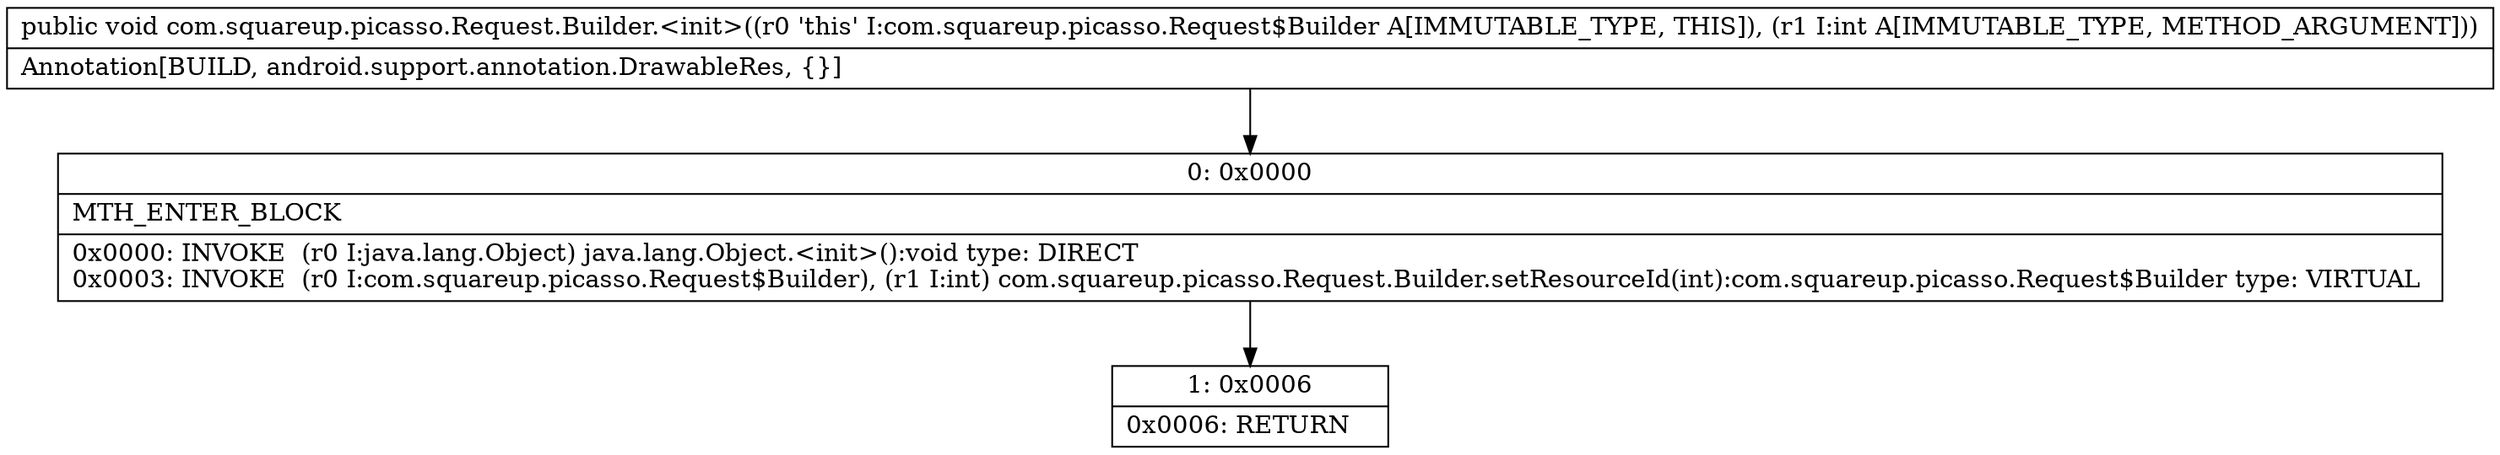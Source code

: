 digraph "CFG forcom.squareup.picasso.Request.Builder.\<init\>(I)V" {
Node_0 [shape=record,label="{0\:\ 0x0000|MTH_ENTER_BLOCK\l|0x0000: INVOKE  (r0 I:java.lang.Object) java.lang.Object.\<init\>():void type: DIRECT \l0x0003: INVOKE  (r0 I:com.squareup.picasso.Request$Builder), (r1 I:int) com.squareup.picasso.Request.Builder.setResourceId(int):com.squareup.picasso.Request$Builder type: VIRTUAL \l}"];
Node_1 [shape=record,label="{1\:\ 0x0006|0x0006: RETURN   \l}"];
MethodNode[shape=record,label="{public void com.squareup.picasso.Request.Builder.\<init\>((r0 'this' I:com.squareup.picasso.Request$Builder A[IMMUTABLE_TYPE, THIS]), (r1 I:int A[IMMUTABLE_TYPE, METHOD_ARGUMENT]))  | Annotation[BUILD, android.support.annotation.DrawableRes, \{\}]\l}"];
MethodNode -> Node_0;
Node_0 -> Node_1;
}

